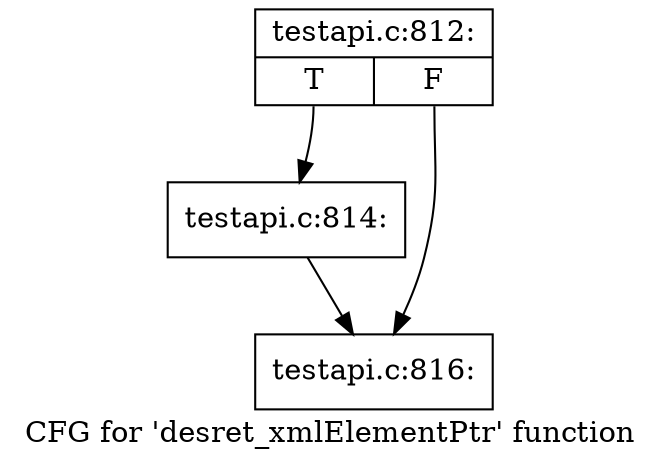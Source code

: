 digraph "CFG for 'desret_xmlElementPtr' function" {
	label="CFG for 'desret_xmlElementPtr' function";

	Node0x4e5e270 [shape=record,label="{testapi.c:812:|{<s0>T|<s1>F}}"];
	Node0x4e5e270:s0 -> Node0x4e5e910;
	Node0x4e5e270:s1 -> Node0x4e5e960;
	Node0x4e5e910 [shape=record,label="{testapi.c:814:}"];
	Node0x4e5e910 -> Node0x4e5e960;
	Node0x4e5e960 [shape=record,label="{testapi.c:816:}"];
}
